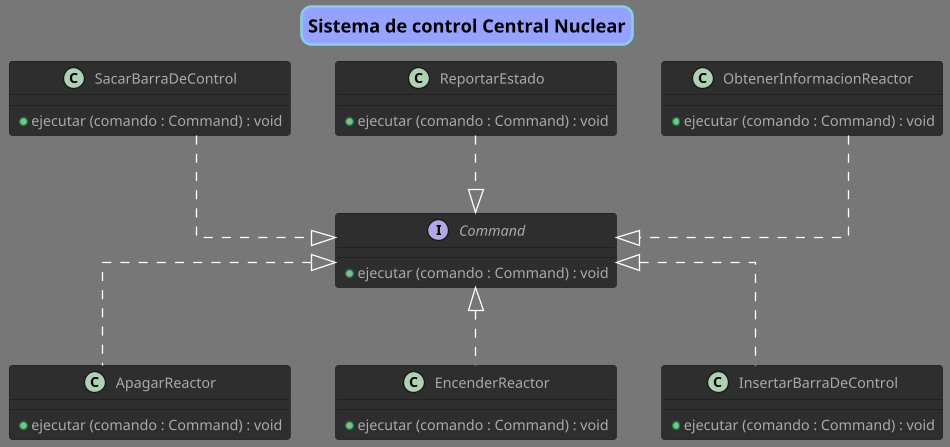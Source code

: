 @startuml Tp

title "Sistema de control Central Nuclear"
!theme reddress-darkblue
scale 1.3
skinparam Linetype ortho

skinparam titleBorderRoundCorner 15
skinparam titleBorderThickness 2
skinparam titleBorderColor skyBlue
skinparam titleBackgroundColor #96a2ff



interface Command{
    + ejecutar (comando : Command) : void
}

class ApagarReactor {
    + ejecutar (comando : Command) : void
}

class EncenderReactor {
    + ejecutar (comando : Command) : void
}

class InsertarBarraDeControl {
    + ejecutar (comando : Command) : void
}

class ObtenerInformacionReactor {
    + ejecutar (comando : Command) : void
}

class ReportarEstado {
    + ejecutar (comando : Command) : void
}

class SacarBarraDeControl {
    + ejecutar (comando : Command) : void
}




' Relaciones
Command <|.. ApagarReactor
Command <|.. EncenderReactor
Command <|.. InsertarBarraDeControl
Command <|.u. ObtenerInformacionReactor
Command <|.u. ReportarEstado
Command <|.u. SacarBarraDeControl


@enduml
